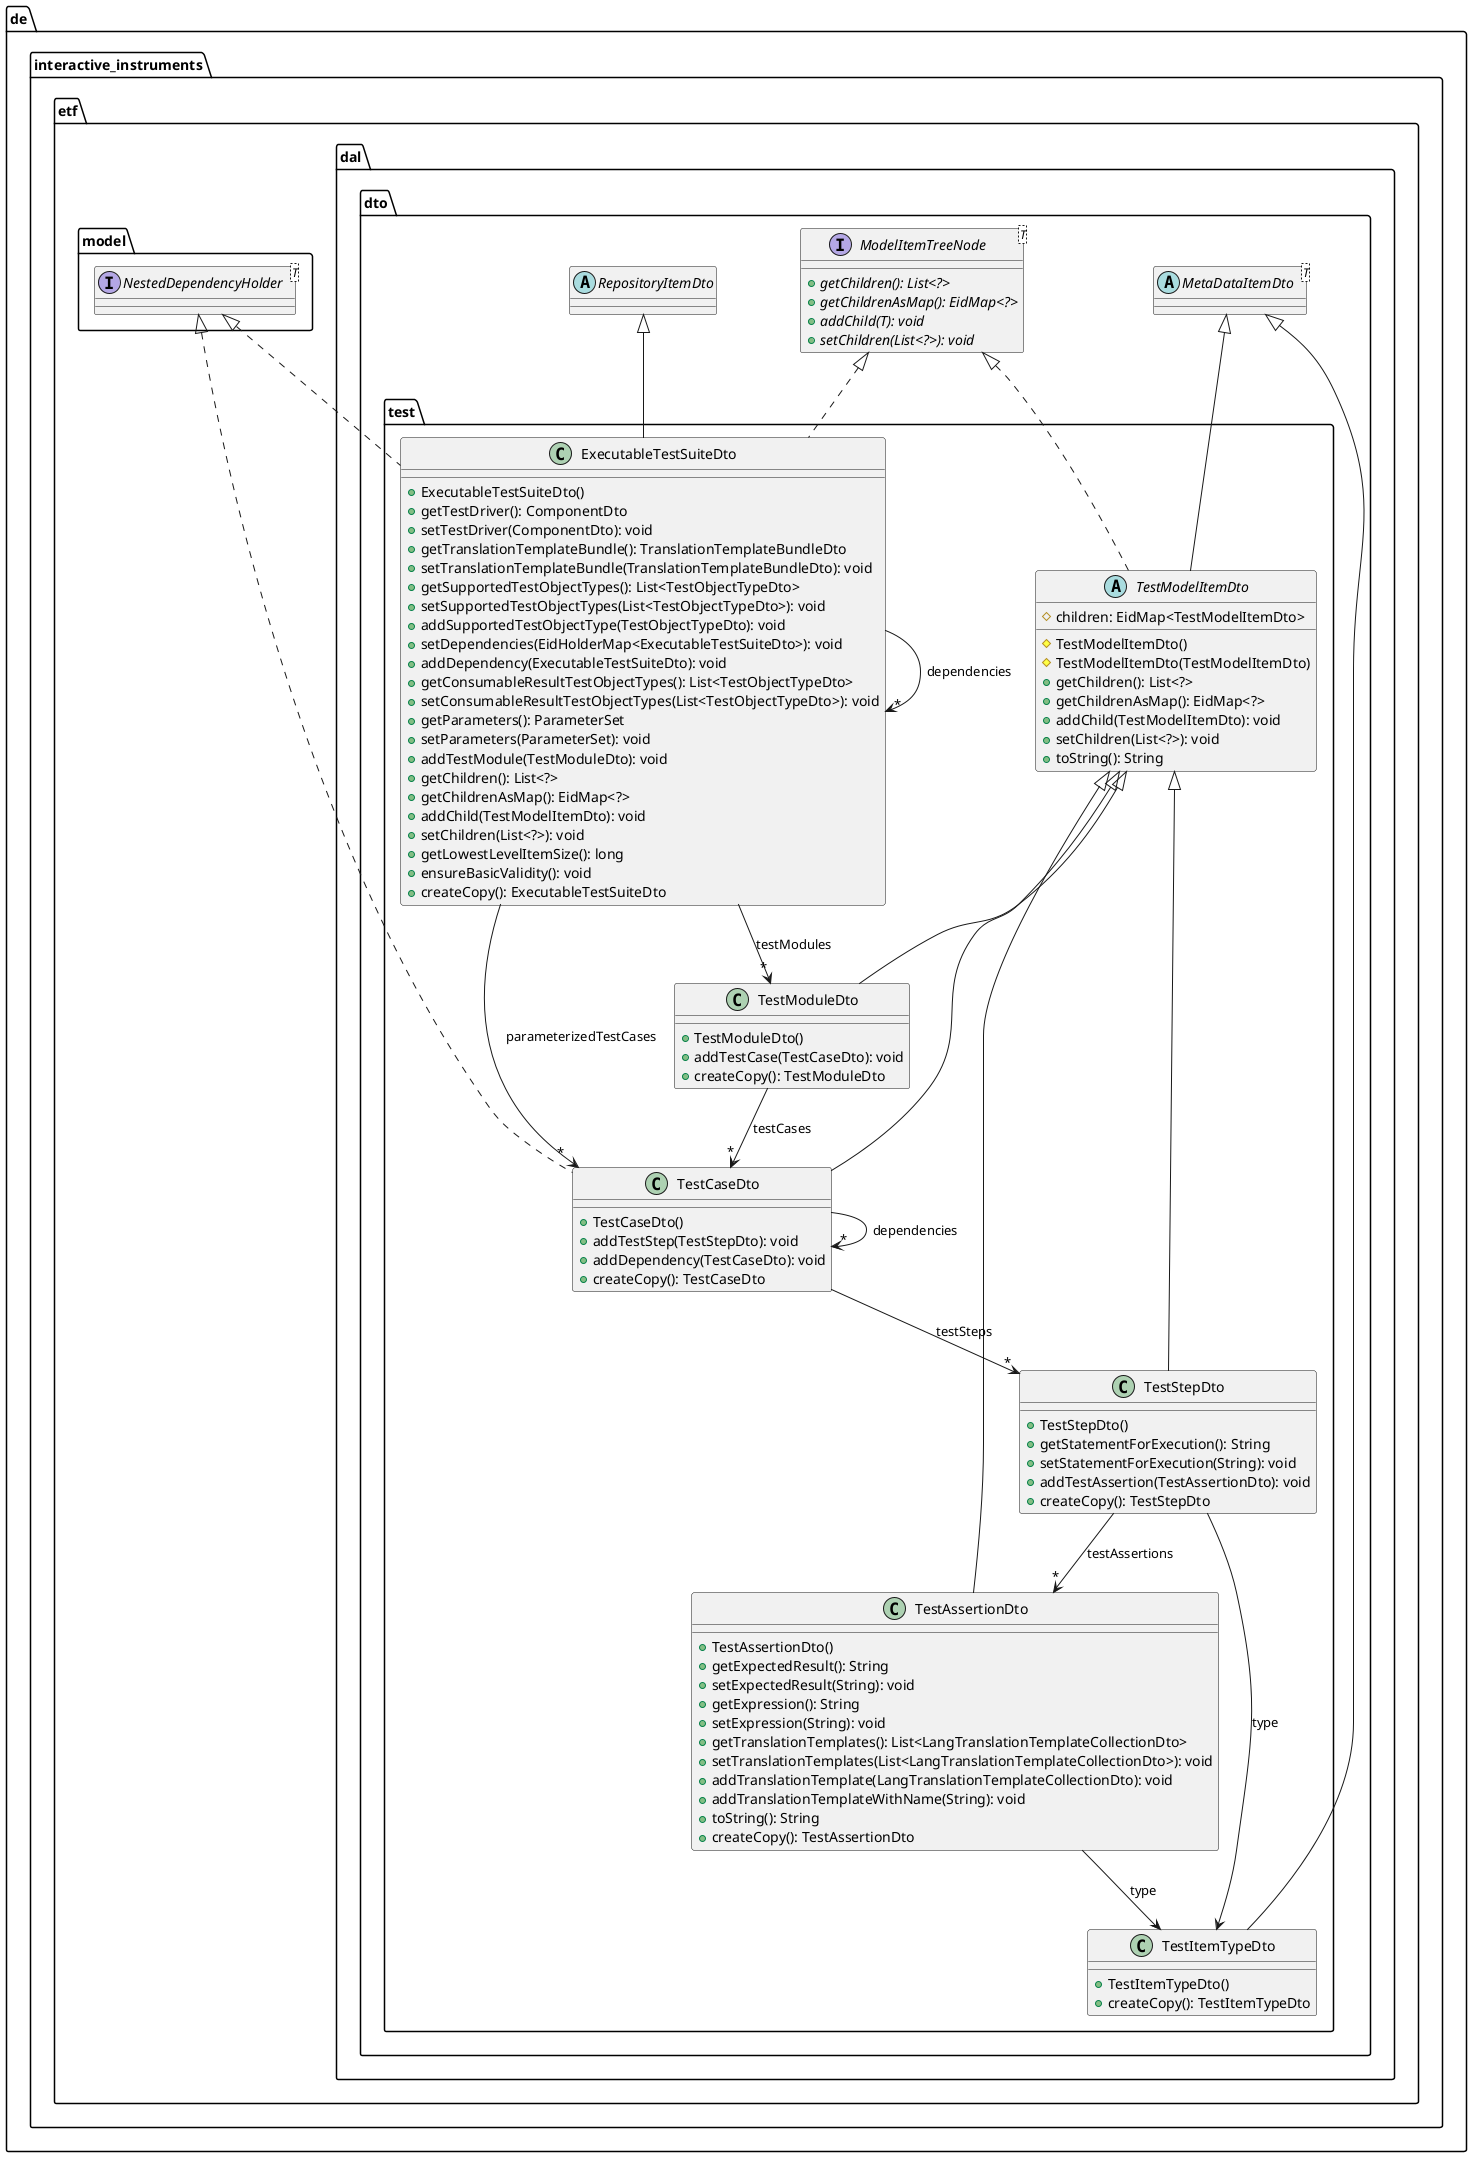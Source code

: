 @startuml

    namespace de.interactive_instruments.etf.dal.dto.test {

        class TestStepDto [[TestStepDto.html]] {
            +TestStepDto()
            +getStatementForExecution(): String
            +setStatementForExecution(String): void
            +addTestAssertion(TestAssertionDto): void
            +createCopy(): TestStepDto
        }

        class ExecutableTestSuiteDto [[ExecutableTestSuiteDto.html]] {
            +ExecutableTestSuiteDto()
            +getTestDriver(): ComponentDto
            +setTestDriver(ComponentDto): void
            +getTranslationTemplateBundle(): TranslationTemplateBundleDto
            +setTranslationTemplateBundle(TranslationTemplateBundleDto): void
            +getSupportedTestObjectTypes(): List<TestObjectTypeDto>
            +setSupportedTestObjectTypes(List<TestObjectTypeDto>): void
            +addSupportedTestObjectType(TestObjectTypeDto): void
            +setDependencies(EidHolderMap<ExecutableTestSuiteDto>): void
            +addDependency(ExecutableTestSuiteDto): void
            +getConsumableResultTestObjectTypes(): List<TestObjectTypeDto>
            +setConsumableResultTestObjectTypes(List<TestObjectTypeDto>): void
            +getParameters(): ParameterSet
            +setParameters(ParameterSet): void
            +addTestModule(TestModuleDto): void
            +getChildren(): List<?>
            +getChildrenAsMap(): EidMap<?>
            +addChild(TestModelItemDto): void
            +setChildren(List<?>): void
            +getLowestLevelItemSize(): long
            +ensureBasicValidity(): void
            +createCopy(): ExecutableTestSuiteDto
        }

        class TestCaseDto [[TestCaseDto.html]] {
            +TestCaseDto()
            +addTestStep(TestStepDto): void
            +addDependency(TestCaseDto): void
            +createCopy(): TestCaseDto
        }

        abstract class TestModelItemDto [[TestModelItemDto.html]] {
            #children: EidMap<TestModelItemDto>
            #TestModelItemDto()
            #TestModelItemDto(TestModelItemDto)
            +getChildren(): List<?>
            +getChildrenAsMap(): EidMap<?>
            +addChild(TestModelItemDto): void
            +setChildren(List<?>): void
            +toString(): String
        }

        class TestModuleDto [[TestModuleDto.html]] {
            +TestModuleDto()
            +addTestCase(TestCaseDto): void
            +createCopy(): TestModuleDto
        }

        class TestAssertionDto [[TestAssertionDto.html]] {
            +TestAssertionDto()
            +getExpectedResult(): String
            +setExpectedResult(String): void
            +getExpression(): String
            +setExpression(String): void
            +getTranslationTemplates(): List<LangTranslationTemplateCollectionDto>
            +setTranslationTemplates(List<LangTranslationTemplateCollectionDto>): void
            +addTranslationTemplate(LangTranslationTemplateCollectionDto): void
            +addTranslationTemplateWithName(String): void
            +toString(): String
            +createCopy(): TestAssertionDto
        }

        class TestItemTypeDto [[TestItemTypeDto.html]] {
            +TestItemTypeDto()
            +createCopy(): TestItemTypeDto
        }

        TestModelItemDto <|-- TestStepDto

        abstract class de.interactive_instruments.etf.dal.dto.RepositoryItemDto
        de.interactive_instruments.etf.dal.dto.RepositoryItemDto <|-- ExecutableTestSuiteDto

        interface de.interactive_instruments.etf.dal.dto.ModelItemTreeNode<T> {
            {abstract} +getChildren(): List<?>
            {abstract} +getChildrenAsMap(): EidMap<?>
            {abstract} +addChild(T): void
            {abstract} +setChildren(List<?>): void
        }
        de.interactive_instruments.etf.dal.dto.ModelItemTreeNode <|.. ExecutableTestSuiteDto

        interface de.interactive_instruments.etf.model.NestedDependencyHolder<T>
        de.interactive_instruments.etf.model.NestedDependencyHolder <|.. ExecutableTestSuiteDto

        TestModelItemDto <|-- TestCaseDto

        de.interactive_instruments.etf.model.NestedDependencyHolder <|.. TestCaseDto

        abstract class de.interactive_instruments.etf.dal.dto.MetaDataItemDto<T>
        de.interactive_instruments.etf.dal.dto.MetaDataItemDto <|-- TestModelItemDto

        de.interactive_instruments.etf.dal.dto.ModelItemTreeNode <|.. TestModelItemDto

        TestModelItemDto <|-- TestModuleDto

        TestModelItemDto <|-- TestAssertionDto

        de.interactive_instruments.etf.dal.dto.MetaDataItemDto <|-- TestItemTypeDto

        TestStepDto --> TestItemTypeDto: type

        TestStepDto --> "*" TestAssertionDto: testAssertions

        ExecutableTestSuiteDto --> "*" ExecutableTestSuiteDto: dependencies

        ExecutableTestSuiteDto --> "*" TestCaseDto: parameterizedTestCases

        ExecutableTestSuiteDto --> "*" TestModuleDto: testModules

        TestCaseDto --> "*" TestStepDto: testSteps

        TestCaseDto --> "*" TestCaseDto: dependencies

        TestModuleDto --> "*" TestCaseDto: testCases

        TestAssertionDto --> TestItemTypeDto: type

    }

@enduml
